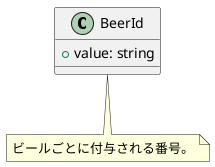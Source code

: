 @startuml BeerId

class "BeerId" as BeerId {
    + value: string
}

note bottom of BeerId
    ビールごとに付与される番号。
end note

@enduml
